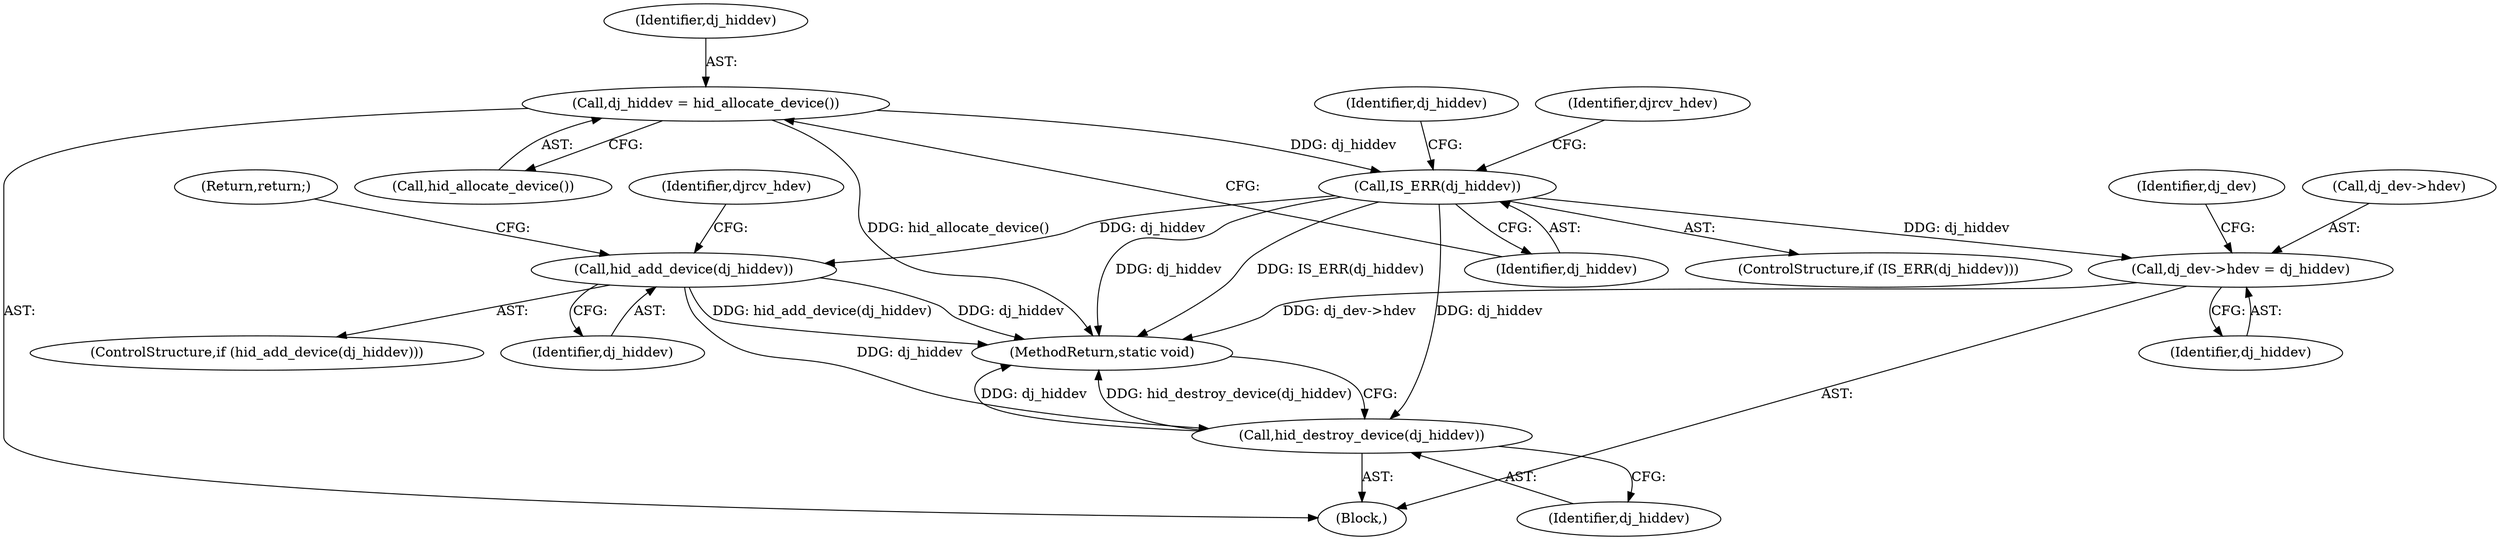 digraph "0_linux_ad3e14d7c5268c2e24477c6ef54bbdf88add5d36_0@API" {
"1000185" [label="(Call,dj_hiddev = hid_allocate_device())"];
"1000189" [label="(Call,IS_ERR(dj_hiddev))"];
"1000314" [label="(Call,dj_dev->hdev = dj_hiddev)"];
"1000346" [label="(Call,hid_add_device(dj_hiddev))"];
"1000371" [label="(Call,hid_destroy_device(dj_hiddev))"];
"1000190" [label="(Identifier,dj_hiddev)"];
"1000321" [label="(Identifier,dj_dev)"];
"1000372" [label="(Identifier,dj_hiddev)"];
"1000186" [label="(Identifier,dj_hiddev)"];
"1000195" [label="(Identifier,djrcv_hdev)"];
"1000314" [label="(Call,dj_dev->hdev = dj_hiddev)"];
"1000357" [label="(Return,return;)"];
"1000187" [label="(Call,hid_allocate_device())"];
"1000315" [label="(Call,dj_dev->hdev)"];
"1000345" [label="(ControlStructure,if (hid_add_device(dj_hiddev)))"];
"1000318" [label="(Identifier,dj_hiddev)"];
"1000189" [label="(Call,IS_ERR(dj_hiddev))"];
"1000106" [label="(Block,)"];
"1000352" [label="(Identifier,djrcv_hdev)"];
"1000373" [label="(MethodReturn,static void)"];
"1000371" [label="(Call,hid_destroy_device(dj_hiddev))"];
"1000346" [label="(Call,hid_add_device(dj_hiddev))"];
"1000188" [label="(ControlStructure,if (IS_ERR(dj_hiddev)))"];
"1000202" [label="(Identifier,dj_hiddev)"];
"1000185" [label="(Call,dj_hiddev = hid_allocate_device())"];
"1000347" [label="(Identifier,dj_hiddev)"];
"1000185" -> "1000106"  [label="AST: "];
"1000185" -> "1000187"  [label="CFG: "];
"1000186" -> "1000185"  [label="AST: "];
"1000187" -> "1000185"  [label="AST: "];
"1000190" -> "1000185"  [label="CFG: "];
"1000185" -> "1000373"  [label="DDG: hid_allocate_device()"];
"1000185" -> "1000189"  [label="DDG: dj_hiddev"];
"1000189" -> "1000188"  [label="AST: "];
"1000189" -> "1000190"  [label="CFG: "];
"1000190" -> "1000189"  [label="AST: "];
"1000195" -> "1000189"  [label="CFG: "];
"1000202" -> "1000189"  [label="CFG: "];
"1000189" -> "1000373"  [label="DDG: dj_hiddev"];
"1000189" -> "1000373"  [label="DDG: IS_ERR(dj_hiddev)"];
"1000189" -> "1000314"  [label="DDG: dj_hiddev"];
"1000189" -> "1000346"  [label="DDG: dj_hiddev"];
"1000189" -> "1000371"  [label="DDG: dj_hiddev"];
"1000314" -> "1000106"  [label="AST: "];
"1000314" -> "1000318"  [label="CFG: "];
"1000315" -> "1000314"  [label="AST: "];
"1000318" -> "1000314"  [label="AST: "];
"1000321" -> "1000314"  [label="CFG: "];
"1000314" -> "1000373"  [label="DDG: dj_dev->hdev"];
"1000346" -> "1000345"  [label="AST: "];
"1000346" -> "1000347"  [label="CFG: "];
"1000347" -> "1000346"  [label="AST: "];
"1000352" -> "1000346"  [label="CFG: "];
"1000357" -> "1000346"  [label="CFG: "];
"1000346" -> "1000373"  [label="DDG: dj_hiddev"];
"1000346" -> "1000373"  [label="DDG: hid_add_device(dj_hiddev)"];
"1000346" -> "1000371"  [label="DDG: dj_hiddev"];
"1000371" -> "1000106"  [label="AST: "];
"1000371" -> "1000372"  [label="CFG: "];
"1000372" -> "1000371"  [label="AST: "];
"1000373" -> "1000371"  [label="CFG: "];
"1000371" -> "1000373"  [label="DDG: dj_hiddev"];
"1000371" -> "1000373"  [label="DDG: hid_destroy_device(dj_hiddev)"];
}
